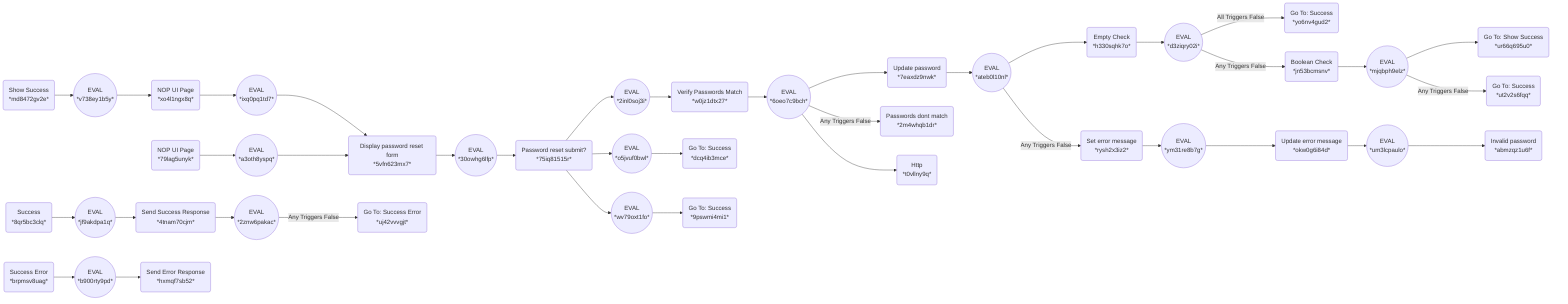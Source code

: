 flowchart LR
    v738ey1b5y(("EVAL<br>*v738ey1b5y*")) --> xo4l1ngx8q("NOP UI Page<br>*xo4l1ngx8q*")
    md8472gv2e("Show Success<br>*md8472gv2e*") --> v738ey1b5y(("EVAL<br>*v738ey1b5y*"))
    ixq0pq1td7(("EVAL<br>*ixq0pq1td7*")) --> 5vfn623mx7("Display password reset form<br>*5vfn623mx7*")
    mjqbph9elz(("EVAL<br>*mjqbph9elz*")) --> ur66q695u0("Go To: Show Success<br>*ur66q695u0*")
    d3ziqry02i(("EVAL<br>*d3ziqry02i*")) -- All Triggers False --> yo6nv4gud2("Go To: Success<br>*yo6nv4gud2*")
    d3ziqry02i(("EVAL<br>*d3ziqry02i*")) -- Any Triggers False --> jn53bcmsnv("Boolean Check<br>*jn53bcmsnv*")
    w0jz1dtx27("Verify Passwords Match<br>*w0jz1dtx27*") --> 6oeo7c9bch(("EVAL<br>*6oeo7c9bch*"))
    6oeo7c9bch(("EVAL<br>*6oeo7c9bch*")) --> 7eaxdz9nwk("Update password<br>*7eaxdz9nwk*")
    h330sqhk7o("Empty Check<br>*h330sqhk7o*") --> d3ziqry02i(("EVAL<br>*d3ziqry02i*"))
    mjqbph9elz(("EVAL<br>*mjqbph9elz*")) -- Any Triggers False --> ut2v2s6fqq("Go To: Success<br>*ut2v2s6fqq*")
    75iq81515r("Password reset submit?<br>*75iq81515r*") --> o5jvuf0bwl(("EVAL<br>*o5jvuf0bwl*"))
    79lag5unyk("NOP UI Page<br>*79lag5unyk*") --> a3oth8yspq(("EVAL<br>*a3oth8yspq*"))
    a3oth8yspq(("EVAL<br>*a3oth8yspq*")) --> 5vfn623mx7("Display password reset form<br>*5vfn623mx7*")
    ateb0l10nl(("EVAL<br>*ateb0l10nl*")) --> h330sqhk7o("Empty Check<br>*h330sqhk7o*")
    jn53bcmsnv("Boolean Check<br>*jn53bcmsnv*") --> mjqbph9elz(("EVAL<br>*mjqbph9elz*"))
    o5jvuf0bwl(("EVAL<br>*o5jvuf0bwl*")) --> dcq4ib3mce("Go To: Success<br>*dcq4ib3mce*")
    6oeo7c9bch(("EVAL<br>*6oeo7c9bch*")) -- Any Triggers False --> 2m4whqb1dr("Passwords dont match<br>*2m4whqb1dr*")
    wv79oxt1fo(("EVAL<br>*wv79oxt1fo*")) --> 9pswmi4mi1("Go To: Success<br>*9pswmi4mi1*")
    brpmsv8uag("Success Error<br>*brpmsv8uag*") --> b900rty9pd(("EVAL<br>*b900rty9pd*"))
    30owhg6lfp(("EVAL<br>*30owhg6lfp*")) --> 75iq81515r("Password reset submit?<br>*75iq81515r*")
    2inl0soj3i(("EVAL<br>*2inl0soj3i*")) --> w0jz1dtx27("Verify Passwords Match<br>*w0jz1dtx27*")
    7eaxdz9nwk("Update password<br>*7eaxdz9nwk*") --> ateb0l10nl(("EVAL<br>*ateb0l10nl*"))
    8qr5bc3clq("Success<br>*8qr5bc3clq*") --> jf9akdpa1q(("EVAL<br>*jf9akdpa1q*"))
    5vfn623mx7("Display password reset form<br>*5vfn623mx7*") --> 30owhg6lfp(("EVAL<br>*30owhg6lfp*"))
    75iq81515r("Password reset submit?<br>*75iq81515r*") --> 2inl0soj3i(("EVAL<br>*2inl0soj3i*"))
    4tnam70cjm("Send Success Response<br>*4tnam70cjm*") --> 2znw6pakac(("EVAL<br>*2znw6pakac*"))
    75iq81515r("Password reset submit?<br>*75iq81515r*") --> wv79oxt1fo(("EVAL<br>*wv79oxt1fo*"))
    b900rty9pd(("EVAL<br>*b900rty9pd*")) --> hxmqf7sb52("Send Error Response<br>*hxmqf7sb52*")
    xo4l1ngx8q("NOP UI Page<br>*xo4l1ngx8q*") --> ixq0pq1td7(("EVAL<br>*ixq0pq1td7*"))
    jf9akdpa1q(("EVAL<br>*jf9akdpa1q*")) --> 4tnam70cjm("Send Success Response<br>*4tnam70cjm*")
    2znw6pakac(("EVAL<br>*2znw6pakac*")) -- Any Triggers False --> uj42vvvgjt("Go To: Success Error<br>*uj42vvvgjt*")
    ym31re8b7g(("EVAL<br>*ym31re8b7g*")) --> okw0g6i84d("Update error message<br>*okw0g6i84d*")
    um3lcpaulo(("EVAL<br>*um3lcpaulo*")) --> abmzqz1u6f("Invalid password<br>*abmzqz1u6f*")
    okw0g6i84d("Update error message<br>*okw0g6i84d*") --> um3lcpaulo(("EVAL<br>*um3lcpaulo*"))
    rysh2x3iz2("Set error message<br>*rysh2x3iz2*") --> ym31re8b7g(("EVAL<br>*ym31re8b7g*"))
    ateb0l10nl(("EVAL<br>*ateb0l10nl*")) -- Any Triggers False --> rysh2x3iz2("Set error message<br>*rysh2x3iz2*")
    6oeo7c9bch(("EVAL<br>*6oeo7c9bch*")) --> t0vllny9q("Http<br>*t0vllny9q*")